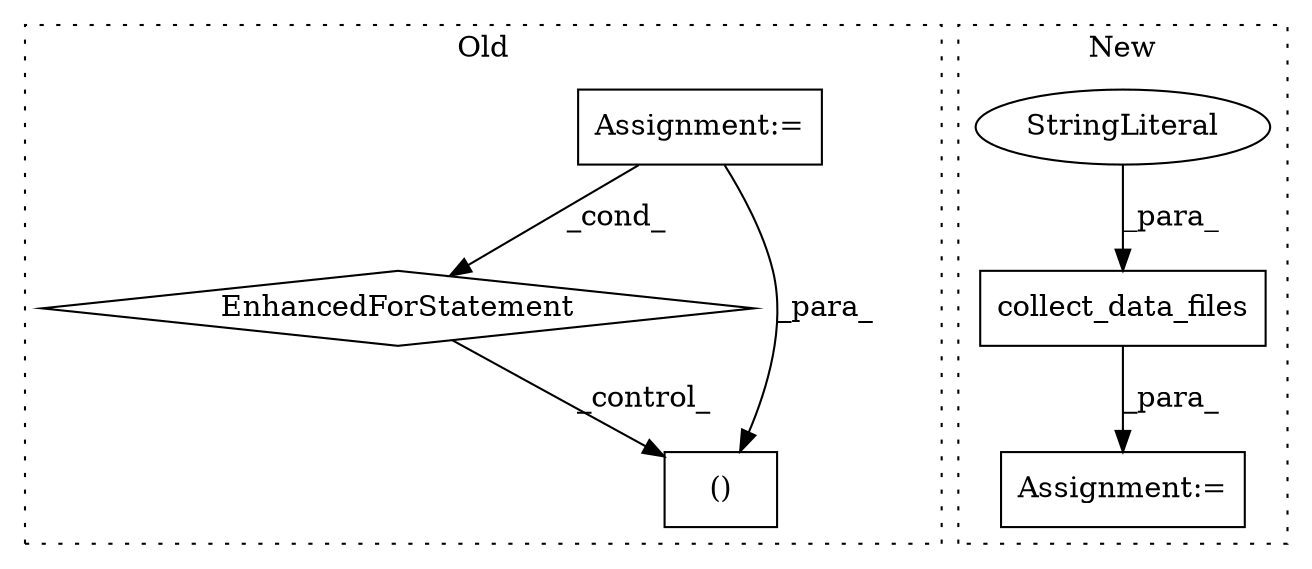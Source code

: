 digraph G {
subgraph cluster0 {
1 [label="EnhancedForStatement" a="70" s="638,711" l="61,2" shape="diamond"];
4 [label="Assignment:=" a="7" s="638,711" l="61,2" shape="box"];
5 [label="()" a="106" s="749" l="18" shape="box"];
label = "Old";
style="dotted";
}
subgraph cluster1 {
2 [label="collect_data_files" a="32" s="416,444" l="19,1" shape="box"];
3 [label="StringLiteral" a="45" s="435" l="9" shape="ellipse"];
6 [label="Assignment:=" a="7" s="415" l="1" shape="box"];
label = "New";
style="dotted";
}
1 -> 5 [label="_control_"];
2 -> 6 [label="_para_"];
3 -> 2 [label="_para_"];
4 -> 1 [label="_cond_"];
4 -> 5 [label="_para_"];
}